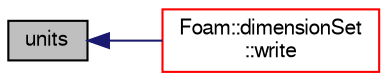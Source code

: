 digraph "units"
{
  bgcolor="transparent";
  edge [fontname="FreeSans",fontsize="10",labelfontname="FreeSans",labelfontsize="10"];
  node [fontname="FreeSans",fontsize="10",shape=record];
  rankdir="LR";
  Node1 [label="units",height=0.2,width=0.4,color="black", fillcolor="grey75", style="filled" fontcolor="black"];
  Node1 -> Node2 [dir="back",color="midnightblue",fontsize="10",style="solid",fontname="FreeSans"];
  Node2 [label="Foam::dimensionSet\l::write",height=0.2,width=0.4,color="red",URL="$a00513.html#ab6ebe7cc711ec80d90631044ec3950bf",tooltip="Write using provided units. "];
}
